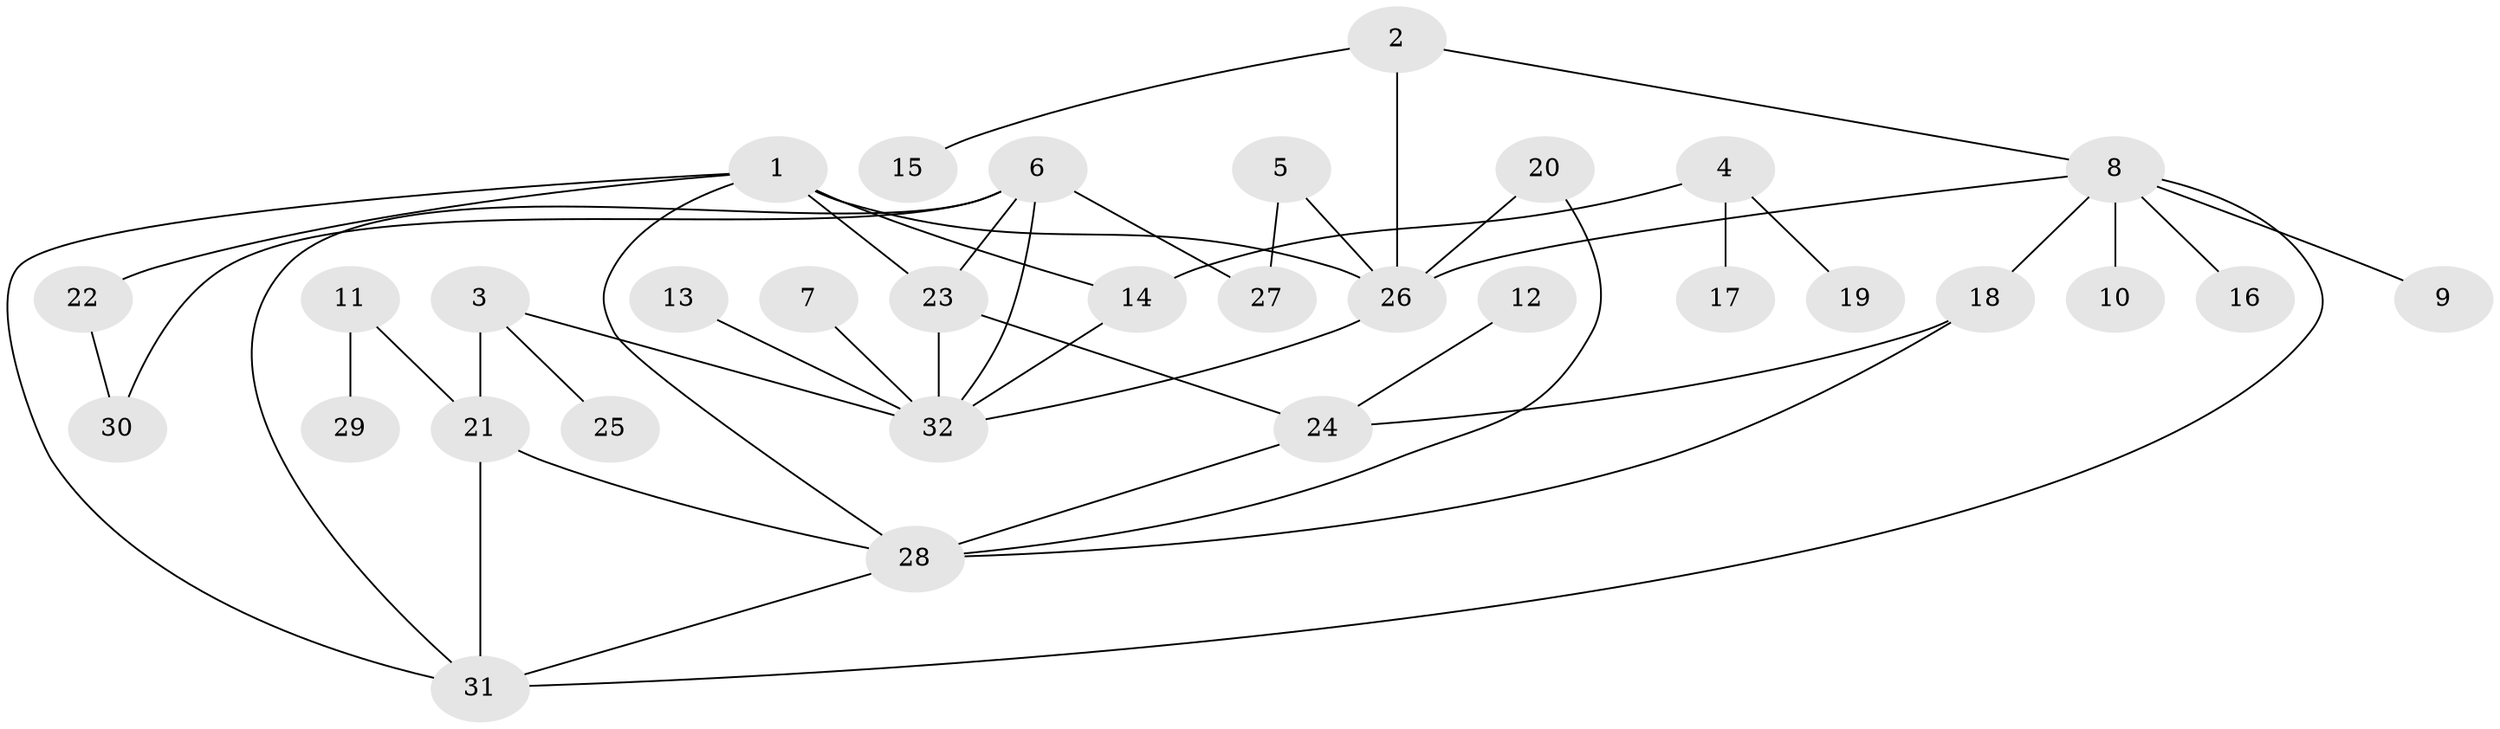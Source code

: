 // original degree distribution, {4: 0.06349206349206349, 7: 0.031746031746031744, 6: 0.07936507936507936, 9: 0.031746031746031744, 5: 0.047619047619047616, 3: 0.06349206349206349, 1: 0.5238095238095238, 2: 0.15873015873015872}
// Generated by graph-tools (version 1.1) at 2025/02/03/09/25 03:02:39]
// undirected, 32 vertices, 46 edges
graph export_dot {
graph [start="1"]
  node [color=gray90,style=filled];
  1;
  2;
  3;
  4;
  5;
  6;
  7;
  8;
  9;
  10;
  11;
  12;
  13;
  14;
  15;
  16;
  17;
  18;
  19;
  20;
  21;
  22;
  23;
  24;
  25;
  26;
  27;
  28;
  29;
  30;
  31;
  32;
  1 -- 14 [weight=2.0];
  1 -- 22 [weight=1.0];
  1 -- 23 [weight=1.0];
  1 -- 26 [weight=1.0];
  1 -- 28 [weight=1.0];
  1 -- 31 [weight=1.0];
  2 -- 8 [weight=1.0];
  2 -- 15 [weight=1.0];
  2 -- 26 [weight=1.0];
  3 -- 21 [weight=1.0];
  3 -- 25 [weight=1.0];
  3 -- 32 [weight=1.0];
  4 -- 14 [weight=1.0];
  4 -- 17 [weight=1.0];
  4 -- 19 [weight=1.0];
  5 -- 26 [weight=1.0];
  5 -- 27 [weight=1.0];
  6 -- 23 [weight=1.0];
  6 -- 27 [weight=1.0];
  6 -- 30 [weight=1.0];
  6 -- 31 [weight=1.0];
  6 -- 32 [weight=1.0];
  7 -- 32 [weight=1.0];
  8 -- 9 [weight=1.0];
  8 -- 10 [weight=1.0];
  8 -- 16 [weight=1.0];
  8 -- 18 [weight=1.0];
  8 -- 26 [weight=1.0];
  8 -- 31 [weight=1.0];
  11 -- 21 [weight=1.0];
  11 -- 29 [weight=1.0];
  12 -- 24 [weight=1.0];
  13 -- 32 [weight=1.0];
  14 -- 32 [weight=1.0];
  18 -- 24 [weight=1.0];
  18 -- 28 [weight=1.0];
  20 -- 26 [weight=1.0];
  20 -- 28 [weight=1.0];
  21 -- 28 [weight=1.0];
  21 -- 31 [weight=2.0];
  22 -- 30 [weight=1.0];
  23 -- 24 [weight=1.0];
  23 -- 32 [weight=1.0];
  24 -- 28 [weight=1.0];
  26 -- 32 [weight=1.0];
  28 -- 31 [weight=1.0];
}
